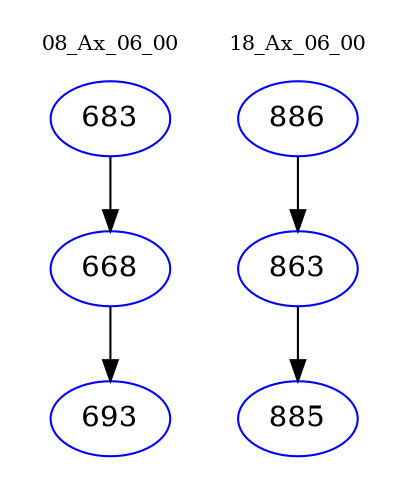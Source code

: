 digraph{
subgraph cluster_0 {
color = white
label = "08_Ax_06_00";
fontsize=10;
T0_683 [label="683", color="blue"]
T0_683 -> T0_668 [color="black"]
T0_668 [label="668", color="blue"]
T0_668 -> T0_693 [color="black"]
T0_693 [label="693", color="blue"]
}
subgraph cluster_1 {
color = white
label = "18_Ax_06_00";
fontsize=10;
T1_886 [label="886", color="blue"]
T1_886 -> T1_863 [color="black"]
T1_863 [label="863", color="blue"]
T1_863 -> T1_885 [color="black"]
T1_885 [label="885", color="blue"]
}
}
